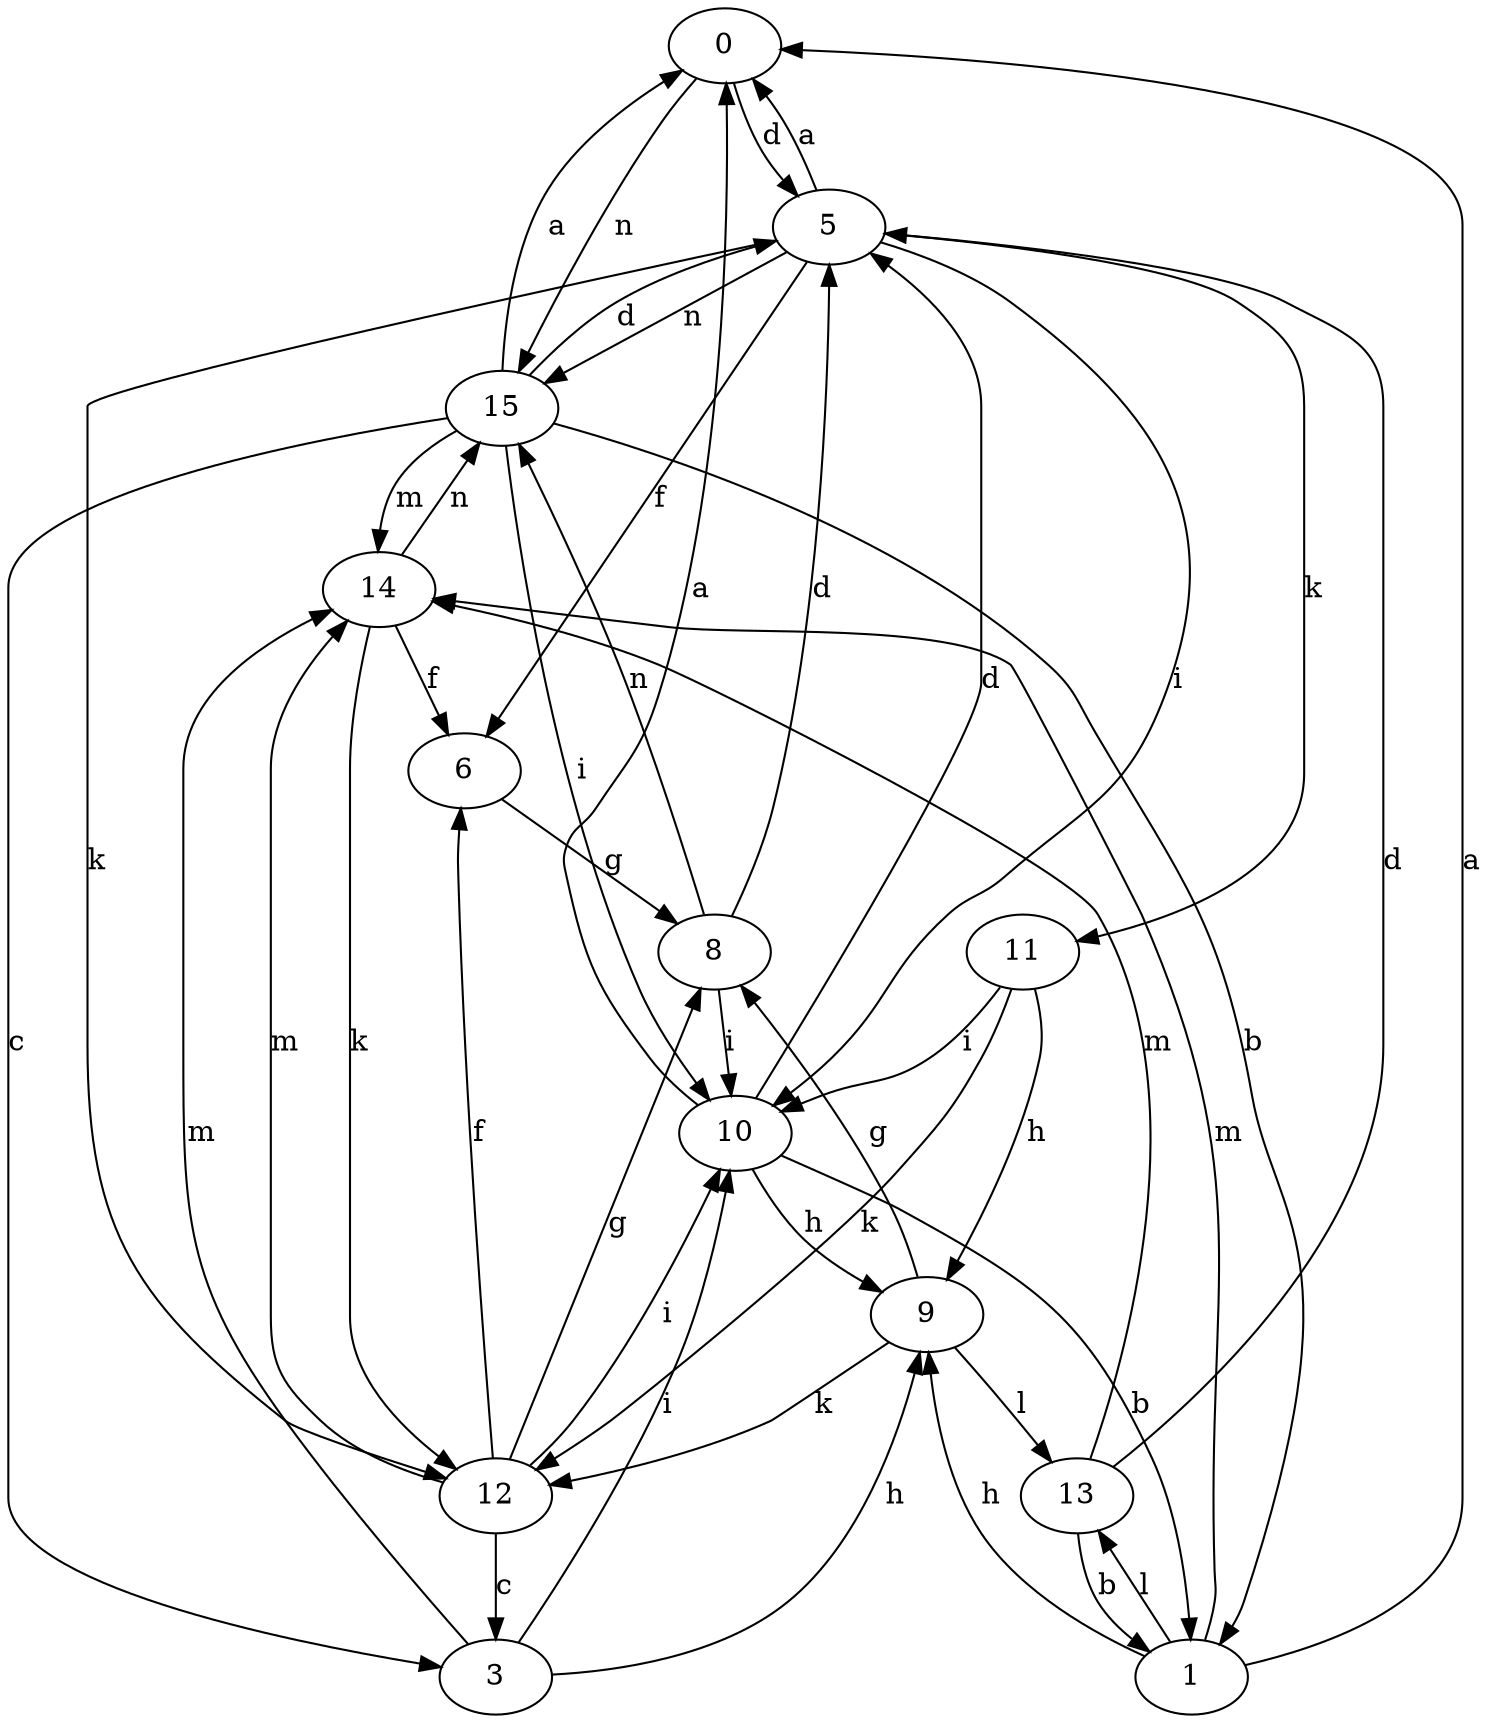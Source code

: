strict digraph  {
0;
1;
3;
5;
6;
8;
9;
10;
11;
12;
13;
14;
15;
0 -> 5  [label=d];
0 -> 15  [label=n];
1 -> 0  [label=a];
1 -> 9  [label=h];
1 -> 13  [label=l];
1 -> 14  [label=m];
3 -> 9  [label=h];
3 -> 10  [label=i];
3 -> 14  [label=m];
5 -> 0  [label=a];
5 -> 6  [label=f];
5 -> 10  [label=i];
5 -> 11  [label=k];
5 -> 12  [label=k];
5 -> 15  [label=n];
6 -> 8  [label=g];
8 -> 5  [label=d];
8 -> 10  [label=i];
8 -> 15  [label=n];
9 -> 8  [label=g];
9 -> 12  [label=k];
9 -> 13  [label=l];
10 -> 0  [label=a];
10 -> 1  [label=b];
10 -> 5  [label=d];
10 -> 9  [label=h];
11 -> 9  [label=h];
11 -> 10  [label=i];
11 -> 12  [label=k];
12 -> 3  [label=c];
12 -> 6  [label=f];
12 -> 8  [label=g];
12 -> 10  [label=i];
12 -> 14  [label=m];
13 -> 1  [label=b];
13 -> 5  [label=d];
13 -> 14  [label=m];
14 -> 6  [label=f];
14 -> 12  [label=k];
14 -> 15  [label=n];
15 -> 0  [label=a];
15 -> 1  [label=b];
15 -> 3  [label=c];
15 -> 5  [label=d];
15 -> 10  [label=i];
15 -> 14  [label=m];
}
